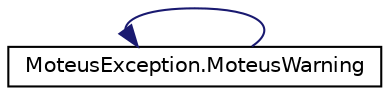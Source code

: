 digraph "Graphical Class Hierarchy"
{
  edge [fontname="Helvetica",fontsize="10",labelfontname="Helvetica",labelfontsize="10"];
  node [fontname="Helvetica",fontsize="10",shape=record];
  rankdir="LR";
  Node0 [label="UserWarning",height=0.2,width=0.4,color="grey75", fillcolor="white", style="filled"];
  Node0 -> Node0 [dir="back",color="midnightblue",fontsize="10",style="solid",fontname="Helvetica"];
  Node0 [label="MoteusException.MoteusWarning",height=0.2,width=0.4,color="black", fillcolor="white", style="filled",URL="$classMoteusException_1_1MoteusWarning.html",tooltip="MoteusWarning class is used as a warning instead of an error. "];
}
